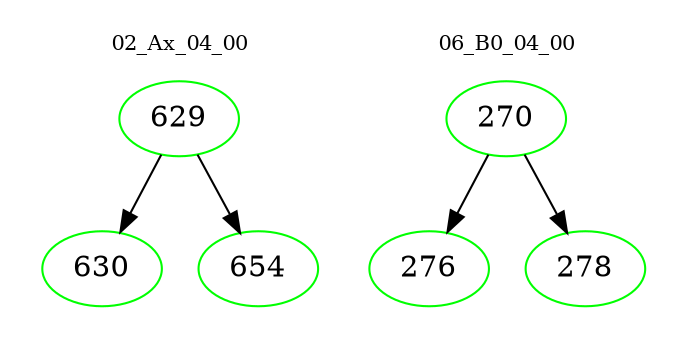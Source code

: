 digraph{
subgraph cluster_0 {
color = white
label = "02_Ax_04_00";
fontsize=10;
T0_629 [label="629", color="green"]
T0_629 -> T0_630 [color="black"]
T0_630 [label="630", color="green"]
T0_629 -> T0_654 [color="black"]
T0_654 [label="654", color="green"]
}
subgraph cluster_1 {
color = white
label = "06_B0_04_00";
fontsize=10;
T1_270 [label="270", color="green"]
T1_270 -> T1_276 [color="black"]
T1_276 [label="276", color="green"]
T1_270 -> T1_278 [color="black"]
T1_278 [label="278", color="green"]
}
}
